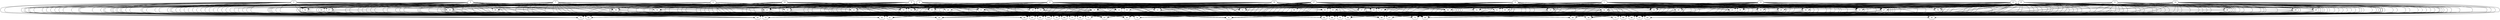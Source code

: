 // DAG automatically generated by daggen at Fri Aug  4 16:35:14 2017
// ./daggen --dot -n 100 --fat 0.8 --regular 0.2 --density 0.8 --jump 4 
digraph G {
  1 [size="40717", alpha="0.03"]
  1 -> 18 [size ="134"]
  1 -> 19 [size ="134"]
  1 -> 20 [size ="134"]
  1 -> 23 [size ="134"]
  1 -> 27 [size ="134"]
  1 -> 27 [size ="134"]
  1 -> 28 [size ="134"]
  1 -> 29 [size ="134"]
  1 -> 30 [size ="134"]
  1 -> 33 [size ="134"]
  1 -> 34 [size ="134"]
  1 -> 35 [size ="134"]
  1 -> 36 [size ="134"]
  1 -> 41 [size ="134"]
  1 -> 42 [size ="134"]
  1 -> 43 [size ="134"]
  1 -> 47 [size ="134"]
  1 -> 50 [size ="134"]
  1 -> 51 [size ="134"]
  1 -> 52 [size ="134"]
  1 -> 55 [size ="134"]
  1 -> 56 [size ="134"]
  1 -> 57 [size ="134"]
  1 -> 58 [size ="134"]
  1 -> 59 [size ="134"]
  1 -> 61 [size ="134"]
  1 -> 62 [size ="134"]
  1 -> 63 [size ="134"]
  1 -> 64 [size ="134"]
  1 -> 65 [size ="134"]
  1 -> 66 [size ="134"]
  1 -> 67 [size ="134"]
  1 -> 68 [size ="134"]
  1 -> 69 [size ="134"]
  1 -> 70 [size ="134"]
  1 -> 71 [size ="134"]
  1 -> 72 [size ="134"]
  1 -> 73 [size ="134"]
  1 -> 74 [size ="134"]
  1 -> 75 [size ="134"]
  1 -> 76 [size ="134"]
  1 -> 77 [size ="134"]
  1 -> 78 [size ="134"]
  1 -> 80 [size ="134"]
  1 -> 81 [size ="134"]
  1 -> 82 [size ="134"]
  1 -> 83 [size ="134"]
  1 -> 84 [size ="134"]
  1 -> 87 [size ="134"]
  1 -> 88 [size ="134"]
  1 -> 89 [size ="134"]
  1 -> 90 [size ="134"]
  1 -> 91 [size ="134"]
  1 -> 94 [size ="134"]
  1 -> 95 [size ="134"]
  1 -> 96 [size ="134"]
  1 -> 98 [size ="134"]
  1 -> 99 [size ="134"]
  1 -> 100 [size ="134"]
  2 [size="368293", alpha="0.20"]
  2 -> 22 [size ="411"]
  2 -> 24 [size ="411"]
  2 -> 33 [size ="411"]
  2 -> 34 [size ="411"]
  2 -> 35 [size ="411"]
  2 -> 41 [size ="411"]
  2 -> 42 [size ="411"]
  2 -> 43 [size ="411"]
  2 -> 50 [size ="411"]
  2 -> 52 [size ="411"]
  2 -> 55 [size ="411"]
  2 -> 56 [size ="411"]
  2 -> 57 [size ="411"]
  2 -> 59 [size ="411"]
  2 -> 62 [size ="411"]
  2 -> 63 [size ="411"]
  2 -> 65 [size ="411"]
  2 -> 66 [size ="411"]
  2 -> 67 [size ="411"]
  2 -> 69 [size ="411"]
  2 -> 70 [size ="411"]
  2 -> 71 [size ="411"]
  2 -> 72 [size ="411"]
  2 -> 73 [size ="411"]
  2 -> 74 [size ="411"]
  2 -> 75 [size ="411"]
  2 -> 77 [size ="411"]
  2 -> 78 [size ="411"]
  2 -> 79 [size ="411"]
  2 -> 80 [size ="411"]
  2 -> 81 [size ="411"]
  2 -> 82 [size ="411"]
  2 -> 83 [size ="411"]
  2 -> 84 [size ="411"]
  2 -> 87 [size ="411"]
  2 -> 88 [size ="411"]
  2 -> 90 [size ="411"]
  2 -> 91 [size ="411"]
  2 -> 94 [size ="411"]
  2 -> 95 [size ="411"]
  2 -> 96 [size ="411"]
  2 -> 98 [size ="411"]
  2 -> 99 [size ="411"]
  2 -> 100 [size ="411"]
  3 [size="47571", alpha="0.08"]
  3 -> 18 [size ="839"]
  3 -> 22 [size ="839"]
  3 -> 24 [size ="839"]
  3 -> 26 [size ="839"]
  3 -> 30 [size ="839"]
  3 -> 31 [size ="839"]
  3 -> 32 [size ="839"]
  3 -> 33 [size ="839"]
  3 -> 36 [size ="839"]
  3 -> 38 [size ="839"]
  3 -> 41 [size ="839"]
  3 -> 45 [size ="839"]
  3 -> 47 [size ="839"]
  3 -> 50 [size ="839"]
  3 -> 55 [size ="839"]
  3 -> 56 [size ="839"]
  3 -> 57 [size ="839"]
  3 -> 62 [size ="839"]
  3 -> 65 [size ="839"]
  3 -> 66 [size ="839"]
  3 -> 67 [size ="839"]
  3 -> 68 [size ="839"]
  3 -> 69 [size ="839"]
  3 -> 70 [size ="839"]
  3 -> 71 [size ="839"]
  3 -> 72 [size ="839"]
  3 -> 73 [size ="839"]
  3 -> 74 [size ="839"]
  3 -> 75 [size ="839"]
  3 -> 77 [size ="839"]
  3 -> 78 [size ="839"]
  3 -> 79 [size ="839"]
  3 -> 80 [size ="839"]
  3 -> 81 [size ="839"]
  3 -> 82 [size ="839"]
  3 -> 83 [size ="839"]
  3 -> 84 [size ="839"]
  3 -> 87 [size ="839"]
  3 -> 88 [size ="839"]
  3 -> 89 [size ="839"]
  3 -> 90 [size ="839"]
  3 -> 91 [size ="839"]
  3 -> 94 [size ="839"]
  3 -> 95 [size ="839"]
  3 -> 97 [size ="839"]
  3 -> 98 [size ="839"]
  3 -> 99 [size ="839"]
  3 -> 100 [size ="839"]
  4 [size="782758", alpha="0.13"]
  4 -> 18 [size ="679"]
  4 -> 20 [size ="679"]
  4 -> 22 [size ="679"]
  4 -> 24 [size ="679"]
  4 -> 27 [size ="679"]
  4 -> 30 [size ="679"]
  4 -> 31 [size ="679"]
  4 -> 33 [size ="679"]
  4 -> 35 [size ="679"]
  4 -> 37 [size ="679"]
  4 -> 39 [size ="679"]
  4 -> 41 [size ="679"]
  4 -> 43 [size ="679"]
  4 -> 44 [size ="679"]
  4 -> 46 [size ="679"]
  4 -> 50 [size ="679"]
  4 -> 55 [size ="679"]
  4 -> 57 [size ="679"]
  4 -> 62 [size ="679"]
  4 -> 64 [size ="679"]
  4 -> 65 [size ="679"]
  4 -> 66 [size ="679"]
  4 -> 67 [size ="679"]
  4 -> 68 [size ="679"]
  4 -> 69 [size ="679"]
  4 -> 70 [size ="679"]
  4 -> 71 [size ="679"]
  4 -> 72 [size ="679"]
  4 -> 73 [size ="679"]
  4 -> 74 [size ="679"]
  4 -> 75 [size ="679"]
  4 -> 77 [size ="679"]
  4 -> 78 [size ="679"]
  4 -> 79 [size ="679"]
  4 -> 80 [size ="679"]
  4 -> 81 [size ="679"]
  4 -> 82 [size ="679"]
  4 -> 83 [size ="679"]
  4 -> 84 [size ="679"]
  4 -> 87 [size ="679"]
  4 -> 88 [size ="679"]
  4 -> 91 [size ="679"]
  4 -> 92 [size ="679"]
  4 -> 94 [size ="679"]
  4 -> 95 [size ="679"]
  4 -> 96 [size ="679"]
  4 -> 98 [size ="679"]
  4 -> 99 [size ="679"]
  4 -> 100 [size ="679"]
  5 [size="321030", alpha="0.13"]
  5 -> 20 [size ="411"]
  5 -> 21 [size ="411"]
  5 -> 22 [size ="411"]
  5 -> 23 [size ="411"]
  5 -> 24 [size ="411"]
  5 -> 31 [size ="411"]
  5 -> 31 [size ="411"]
  5 -> 32 [size ="411"]
  5 -> 33 [size ="411"]
  5 -> 34 [size ="411"]
  5 -> 39 [size ="411"]
  5 -> 41 [size ="411"]
  5 -> 44 [size ="411"]
  5 -> 46 [size ="411"]
  5 -> 47 [size ="411"]
  5 -> 50 [size ="411"]
  5 -> 52 [size ="411"]
  5 -> 55 [size ="411"]
  5 -> 57 [size ="411"]
  5 -> 62 [size ="411"]
  5 -> 63 [size ="411"]
  5 -> 65 [size ="411"]
  5 -> 66 [size ="411"]
  5 -> 67 [size ="411"]
  5 -> 68 [size ="411"]
  5 -> 69 [size ="411"]
  5 -> 70 [size ="411"]
  5 -> 71 [size ="411"]
  5 -> 72 [size ="411"]
  5 -> 73 [size ="411"]
  5 -> 74 [size ="411"]
  5 -> 75 [size ="411"]
  5 -> 77 [size ="411"]
  5 -> 78 [size ="411"]
  5 -> 79 [size ="411"]
  5 -> 80 [size ="411"]
  5 -> 81 [size ="411"]
  5 -> 82 [size ="411"]
  5 -> 83 [size ="411"]
  5 -> 84 [size ="411"]
  5 -> 87 [size ="411"]
  5 -> 88 [size ="411"]
  5 -> 91 [size ="411"]
  5 -> 93 [size ="411"]
  5 -> 94 [size ="411"]
  5 -> 95 [size ="411"]
  5 -> 96 [size ="411"]
  5 -> 98 [size ="411"]
  5 -> 99 [size ="411"]
  5 -> 100 [size ="411"]
  6 [size="503188", alpha="0.02"]
  6 -> 18 [size ="411"]
  6 -> 19 [size ="411"]
  6 -> 21 [size ="411"]
  6 -> 22 [size ="411"]
  6 -> 23 [size ="411"]
  6 -> 31 [size ="411"]
  6 -> 34 [size ="411"]
  6 -> 38 [size ="411"]
  6 -> 39 [size ="411"]
  6 -> 42 [size ="411"]
  6 -> 51 [size ="411"]
  6 -> 54 [size ="411"]
  6 -> 55 [size ="411"]
  6 -> 57 [size ="411"]
  6 -> 59 [size ="411"]
  6 -> 62 [size ="411"]
  6 -> 63 [size ="411"]
  6 -> 65 [size ="411"]
  6 -> 66 [size ="411"]
  6 -> 67 [size ="411"]
  6 -> 68 [size ="411"]
  6 -> 69 [size ="411"]
  6 -> 70 [size ="411"]
  6 -> 71 [size ="411"]
  6 -> 72 [size ="411"]
  6 -> 73 [size ="411"]
  6 -> 74 [size ="411"]
  6 -> 75 [size ="411"]
  6 -> 76 [size ="411"]
  6 -> 77 [size ="411"]
  6 -> 78 [size ="411"]
  6 -> 79 [size ="411"]
  6 -> 80 [size ="411"]
  6 -> 81 [size ="411"]
  6 -> 82 [size ="411"]
  6 -> 83 [size ="411"]
  6 -> 84 [size ="411"]
  6 -> 86 [size ="411"]
  6 -> 87 [size ="411"]
  6 -> 88 [size ="411"]
  6 -> 91 [size ="411"]
  6 -> 92 [size ="411"]
  6 -> 93 [size ="411"]
  6 -> 94 [size ="411"]
  6 -> 94 [size ="411"]
  6 -> 95 [size ="411"]
  6 -> 96 [size ="411"]
  6 -> 98 [size ="411"]
  6 -> 99 [size ="411"]
  6 -> 100 [size ="411"]
  7 [size="104584", alpha="0.09"]
  7 -> 18 [size ="75"]
  7 -> 19 [size ="75"]
  7 -> 20 [size ="75"]
  7 -> 23 [size ="75"]
  7 -> 29 [size ="75"]
  7 -> 30 [size ="75"]
  7 -> 34 [size ="75"]
  7 -> 35 [size ="75"]
  7 -> 39 [size ="75"]
  7 -> 42 [size ="75"]
  7 -> 45 [size ="75"]
  7 -> 46 [size ="75"]
  7 -> 47 [size ="75"]
  7 -> 50 [size ="75"]
  7 -> 51 [size ="75"]
  7 -> 53 [size ="75"]
  7 -> 54 [size ="75"]
  7 -> 55 [size ="75"]
  7 -> 56 [size ="75"]
  7 -> 63 [size ="75"]
  7 -> 64 [size ="75"]
  7 -> 65 [size ="75"]
  7 -> 66 [size ="75"]
  7 -> 67 [size ="75"]
  7 -> 68 [size ="75"]
  7 -> 69 [size ="75"]
  7 -> 70 [size ="75"]
  7 -> 71 [size ="75"]
  7 -> 72 [size ="75"]
  7 -> 73 [size ="75"]
  7 -> 74 [size ="75"]
  7 -> 75 [size ="75"]
  7 -> 77 [size ="75"]
  7 -> 78 [size ="75"]
  7 -> 79 [size ="75"]
  7 -> 80 [size ="75"]
  7 -> 81 [size ="75"]
  7 -> 82 [size ="75"]
  7 -> 83 [size ="75"]
  7 -> 84 [size ="75"]
  7 -> 87 [size ="75"]
  7 -> 88 [size ="75"]
  7 -> 91 [size ="75"]
  7 -> 92 [size ="75"]
  7 -> 93 [size ="75"]
  7 -> 94 [size ="75"]
  7 -> 95 [size ="75"]
  7 -> 96 [size ="75"]
  7 -> 98 [size ="75"]
  7 -> 99 [size ="75"]
  7 -> 100 [size ="75"]
  8 [size="1073742", alpha="0.09"]
  8 -> 19 [size ="839"]
  8 -> 19 [size ="839"]
  8 -> 20 [size ="839"]
  8 -> 21 [size ="839"]
  8 -> 23 [size ="839"]
  8 -> 24 [size ="839"]
  8 -> 31 [size ="839"]
  8 -> 33 [size ="839"]
  8 -> 34 [size ="839"]
  8 -> 35 [size ="839"]
  8 -> 36 [size ="839"]
  8 -> 38 [size ="839"]
  8 -> 41 [size ="839"]
  8 -> 43 [size ="839"]
  8 -> 50 [size ="839"]
  8 -> 51 [size ="839"]
  8 -> 54 [size ="839"]
  8 -> 55 [size ="839"]
  8 -> 56 [size ="839"]
  8 -> 58 [size ="839"]
  8 -> 61 [size ="839"]
  8 -> 63 [size ="839"]
  8 -> 64 [size ="839"]
  8 -> 65 [size ="839"]
  8 -> 66 [size ="839"]
  8 -> 67 [size ="839"]
  8 -> 68 [size ="839"]
  8 -> 69 [size ="839"]
  8 -> 70 [size ="839"]
  8 -> 71 [size ="839"]
  8 -> 72 [size ="839"]
  8 -> 73 [size ="839"]
  8 -> 74 [size ="839"]
  8 -> 75 [size ="839"]
  8 -> 77 [size ="839"]
  8 -> 78 [size ="839"]
  8 -> 79 [size ="839"]
  8 -> 80 [size ="839"]
  8 -> 81 [size ="839"]
  8 -> 82 [size ="839"]
  8 -> 83 [size ="839"]
  8 -> 84 [size ="839"]
  8 -> 85 [size ="839"]
  8 -> 86 [size ="839"]
  8 -> 87 [size ="839"]
  8 -> 88 [size ="839"]
  8 -> 91 [size ="839"]
  8 -> 92 [size ="839"]
  8 -> 94 [size ="839"]
  8 -> 95 [size ="839"]
  8 -> 96 [size ="839"]
  8 -> 98 [size ="839"]
  8 -> 99 [size ="839"]
  8 -> 100 [size ="839"]
  9 [size="281238", alpha="0.17"]
  9 -> 20 [size ="839"]
  9 -> 21 [size ="839"]
  9 -> 22 [size ="839"]
  9 -> 29 [size ="839"]
  9 -> 33 [size ="839"]
  9 -> 34 [size ="839"]
  9 -> 35 [size ="839"]
  9 -> 36 [size ="839"]
  9 -> 37 [size ="839"]
  9 -> 38 [size ="839"]
  9 -> 42 [size ="839"]
  9 -> 43 [size ="839"]
  9 -> 45 [size ="839"]
  9 -> 46 [size ="839"]
  9 -> 51 [size ="839"]
  9 -> 54 [size ="839"]
  9 -> 55 [size ="839"]
  9 -> 56 [size ="839"]
  9 -> 58 [size ="839"]
  9 -> 59 [size ="839"]
  9 -> 62 [size ="839"]
  9 -> 63 [size ="839"]
  9 -> 65 [size ="839"]
  9 -> 65 [size ="839"]
  9 -> 66 [size ="839"]
  9 -> 67 [size ="839"]
  9 -> 69 [size ="839"]
  9 -> 69 [size ="839"]
  9 -> 70 [size ="839"]
  9 -> 71 [size ="839"]
  9 -> 72 [size ="839"]
  9 -> 73 [size ="839"]
  9 -> 74 [size ="839"]
  9 -> 75 [size ="839"]
  9 -> 77 [size ="839"]
  9 -> 78 [size ="839"]
  9 -> 79 [size ="839"]
  9 -> 80 [size ="839"]
  9 -> 81 [size ="839"]
  9 -> 82 [size ="839"]
  9 -> 83 [size ="839"]
  9 -> 84 [size ="839"]
  9 -> 86 [size ="839"]
  9 -> 87 [size ="839"]
  9 -> 87 [size ="839"]
  9 -> 88 [size ="839"]
  9 -> 89 [size ="839"]
  9 -> 91 [size ="839"]
  9 -> 92 [size ="839"]
  9 -> 93 [size ="839"]
  9 -> 94 [size ="839"]
  9 -> 95 [size ="839"]
  9 -> 96 [size ="839"]
  9 -> 98 [size ="839"]
  9 -> 99 [size ="839"]
  9 -> 100 [size ="839"]
  10 [size="210941", alpha="0.18"]
  10 -> 19 [size ="537"]
  10 -> 20 [size ="537"]
  10 -> 21 [size ="537"]
  10 -> 23 [size ="537"]
  10 -> 24 [size ="537"]
  10 -> 30 [size ="537"]
  10 -> 31 [size ="537"]
  10 -> 33 [size ="537"]
  10 -> 34 [size ="537"]
  10 -> 35 [size ="537"]
  10 -> 37 [size ="537"]
  10 -> 40 [size ="537"]
  10 -> 41 [size ="537"]
  10 -> 42 [size ="537"]
  10 -> 43 [size ="537"]
  10 -> 45 [size ="537"]
  10 -> 48 [size ="537"]
  10 -> 50 [size ="537"]
  10 -> 51 [size ="537"]
  10 -> 52 [size ="537"]
  10 -> 55 [size ="537"]
  10 -> 56 [size ="537"]
  10 -> 61 [size ="537"]
  10 -> 62 [size ="537"]
  10 -> 63 [size ="537"]
  10 -> 65 [size ="537"]
  10 -> 66 [size ="537"]
  10 -> 67 [size ="537"]
  10 -> 68 [size ="537"]
  10 -> 69 [size ="537"]
  10 -> 70 [size ="537"]
  10 -> 71 [size ="537"]
  10 -> 72 [size ="537"]
  10 -> 73 [size ="537"]
  10 -> 74 [size ="537"]
  10 -> 75 [size ="537"]
  10 -> 77 [size ="537"]
  10 -> 78 [size ="537"]
  10 -> 79 [size ="537"]
  10 -> 80 [size ="537"]
  10 -> 81 [size ="537"]
  10 -> 82 [size ="537"]
  10 -> 83 [size ="537"]
  10 -> 84 [size ="537"]
  10 -> 87 [size ="537"]
  10 -> 88 [size ="537"]
  10 -> 89 [size ="537"]
  10 -> 91 [size ="537"]
  10 -> 94 [size ="537"]
  10 -> 95 [size ="537"]
  10 -> 96 [size ="537"]
  10 -> 98 [size ="537"]
  10 -> 99 [size ="537"]
  10 -> 100 [size ="537"]
  11 [size="754", alpha="0.17"]
  11 -> 19 [size ="34"]
  11 -> 20 [size ="34"]
  11 -> 23 [size ="34"]
  11 -> 27 [size ="34"]
  11 -> 30 [size ="34"]
  11 -> 33 [size ="34"]
  11 -> 35 [size ="34"]
  11 -> 37 [size ="34"]
  11 -> 38 [size ="34"]
  11 -> 41 [size ="34"]
  11 -> 42 [size ="34"]
  11 -> 45 [size ="34"]
  11 -> 46 [size ="34"]
  11 -> 49 [size ="34"]
  11 -> 52 [size ="34"]
  11 -> 57 [size ="34"]
  11 -> 58 [size ="34"]
  11 -> 62 [size ="34"]
  11 -> 64 [size ="34"]
  11 -> 65 [size ="34"]
  11 -> 66 [size ="34"]
  11 -> 67 [size ="34"]
  11 -> 69 [size ="34"]
  11 -> 70 [size ="34"]
  11 -> 71 [size ="34"]
  11 -> 72 [size ="34"]
  11 -> 73 [size ="34"]
  11 -> 74 [size ="34"]
  11 -> 75 [size ="34"]
  11 -> 77 [size ="34"]
  11 -> 78 [size ="34"]
  11 -> 79 [size ="34"]
  11 -> 80 [size ="34"]
  11 -> 81 [size ="34"]
  11 -> 82 [size ="34"]
  11 -> 83 [size ="34"]
  11 -> 84 [size ="34"]
  11 -> 85 [size ="34"]
  11 -> 87 [size ="34"]
  11 -> 88 [size ="34"]
  11 -> 89 [size ="34"]
  11 -> 91 [size ="34"]
  11 -> 94 [size ="34"]
  11 -> 95 [size ="34"]
  11 -> 96 [size ="34"]
  11 -> 98 [size ="34"]
  11 -> 99 [size ="34"]
  11 -> 100 [size ="34"]
  12 [size="805757", alpha="0.03"]
  12 -> 19 [size ="839"]
  12 -> 20 [size ="839"]
  12 -> 23 [size ="839"]
  12 -> 24 [size ="839"]
  12 -> 27 [size ="839"]
  12 -> 30 [size ="839"]
  12 -> 34 [size ="839"]
  12 -> 36 [size ="839"]
  12 -> 37 [size ="839"]
  12 -> 38 [size ="839"]
  12 -> 41 [size ="839"]
  12 -> 42 [size ="839"]
  12 -> 46 [size ="839"]
  12 -> 48 [size ="839"]
  12 -> 49 [size ="839"]
  12 -> 55 [size ="839"]
  12 -> 58 [size ="839"]
  12 -> 61 [size ="839"]
  12 -> 62 [size ="839"]
  12 -> 65 [size ="839"]
  12 -> 66 [size ="839"]
  12 -> 67 [size ="839"]
  12 -> 69 [size ="839"]
  12 -> 70 [size ="839"]
  12 -> 71 [size ="839"]
  12 -> 73 [size ="839"]
  12 -> 73 [size ="839"]
  12 -> 74 [size ="839"]
  12 -> 75 [size ="839"]
  12 -> 76 [size ="839"]
  12 -> 77 [size ="839"]
  12 -> 78 [size ="839"]
  12 -> 79 [size ="839"]
  12 -> 80 [size ="839"]
  12 -> 81 [size ="839"]
  12 -> 82 [size ="839"]
  12 -> 83 [size ="839"]
  12 -> 84 [size ="839"]
  12 -> 87 [size ="839"]
  12 -> 88 [size ="839"]
  12 -> 89 [size ="839"]
  12 -> 91 [size ="839"]
  12 -> 93 [size ="839"]
  12 -> 94 [size ="839"]
  12 -> 95 [size ="839"]
  12 -> 96 [size ="839"]
  12 -> 98 [size ="839"]
  12 -> 99 [size ="839"]
  12 -> 100 [size ="839"]
  13 [size="34790", alpha="0.19"]
  13 -> 19 [size ="679"]
  13 -> 20 [size ="679"]
  13 -> 22 [size ="679"]
  13 -> 23 [size ="679"]
  13 -> 25 [size ="679"]
  13 -> 26 [size ="679"]
  13 -> 27 [size ="679"]
  13 -> 29 [size ="679"]
  13 -> 30 [size ="679"]
  13 -> 36 [size ="679"]
  13 -> 37 [size ="679"]
  13 -> 42 [size ="679"]
  13 -> 45 [size ="679"]
  13 -> 46 [size ="679"]
  13 -> 48 [size ="679"]
  13 -> 51 [size ="679"]
  13 -> 61 [size ="679"]
  13 -> 65 [size ="679"]
  13 -> 66 [size ="679"]
  13 -> 67 [size ="679"]
  13 -> 68 [size ="679"]
  13 -> 69 [size ="679"]
  13 -> 69 [size ="679"]
  13 -> 70 [size ="679"]
  13 -> 71 [size ="679"]
  13 -> 73 [size ="679"]
  13 -> 74 [size ="679"]
  13 -> 74 [size ="679"]
  13 -> 75 [size ="679"]
  13 -> 76 [size ="679"]
  13 -> 77 [size ="679"]
  13 -> 78 [size ="679"]
  13 -> 79 [size ="679"]
  13 -> 80 [size ="679"]
  13 -> 81 [size ="679"]
  13 -> 82 [size ="679"]
  13 -> 83 [size ="679"]
  13 -> 84 [size ="679"]
  13 -> 86 [size ="679"]
  13 -> 87 [size ="679"]
  13 -> 88 [size ="679"]
  13 -> 91 [size ="679"]
  13 -> 93 [size ="679"]
  13 -> 94 [size ="679"]
  13 -> 95 [size ="679"]
  13 -> 96 [size ="679"]
  13 -> 98 [size ="679"]
  13 -> 99 [size ="679"]
  13 -> 100 [size ="679"]
  14 [size="57933", alpha="0.11"]
  14 -> 19 [size ="134"]
  14 -> 20 [size ="134"]
  14 -> 22 [size ="134"]
  14 -> 23 [size ="134"]
  14 -> 28 [size ="134"]
  14 -> 29 [size ="134"]
  14 -> 30 [size ="134"]
  14 -> 31 [size ="134"]
  14 -> 33 [size ="134"]
  14 -> 35 [size ="134"]
  14 -> 38 [size ="134"]
  14 -> 40 [size ="134"]
  14 -> 41 [size ="134"]
  14 -> 42 [size ="134"]
  14 -> 46 [size ="134"]
  14 -> 49 [size ="134"]
  14 -> 52 [size ="134"]
  14 -> 55 [size ="134"]
  14 -> 57 [size ="134"]
  14 -> 63 [size ="134"]
  14 -> 64 [size ="134"]
  14 -> 65 [size ="134"]
  14 -> 66 [size ="134"]
  14 -> 67 [size ="134"]
  14 -> 69 [size ="134"]
  14 -> 70 [size ="134"]
  14 -> 71 [size ="134"]
  14 -> 73 [size ="134"]
  14 -> 74 [size ="134"]
  14 -> 75 [size ="134"]
  14 -> 76 [size ="134"]
  14 -> 77 [size ="134"]
  14 -> 78 [size ="134"]
  14 -> 79 [size ="134"]
  14 -> 80 [size ="134"]
  14 -> 81 [size ="134"]
  14 -> 82 [size ="134"]
  14 -> 83 [size ="134"]
  14 -> 84 [size ="134"]
  14 -> 86 [size ="134"]
  14 -> 87 [size ="134"]
  14 -> 88 [size ="134"]
  14 -> 91 [size ="134"]
  14 -> 94 [size ="134"]
  14 -> 95 [size ="134"]
  14 -> 96 [size ="134"]
  14 -> 98 [size ="134"]
  14 -> 99 [size ="134"]
  14 -> 100 [size ="134"]
  15 [size="98638", alpha="0.05"]
  15 -> 19 [size ="75"]
  15 -> 20 [size ="75"]
  15 -> 23 [size ="75"]
  15 -> 25 [size ="75"]
  15 -> 27 [size ="75"]
  15 -> 29 [size ="75"]
  15 -> 30 [size ="75"]
  15 -> 31 [size ="75"]
  15 -> 32 [size ="75"]
  15 -> 35 [size ="75"]
  15 -> 36 [size ="75"]
  15 -> 39 [size ="75"]
  15 -> 41 [size ="75"]
  15 -> 42 [size ="75"]
  15 -> 46 [size ="75"]
  15 -> 50 [size ="75"]
  15 -> 53 [size ="75"]
  15 -> 57 [size ="75"]
  15 -> 57 [size ="75"]
  15 -> 63 [size ="75"]
  15 -> 65 [size ="75"]
  15 -> 65 [size ="75"]
  15 -> 66 [size ="75"]
  15 -> 67 [size ="75"]
  15 -> 69 [size ="75"]
  15 -> 70 [size ="75"]
  15 -> 71 [size ="75"]
  15 -> 72 [size ="75"]
  15 -> 73 [size ="75"]
  15 -> 74 [size ="75"]
  15 -> 75 [size ="75"]
  15 -> 77 [size ="75"]
  15 -> 78 [size ="75"]
  15 -> 79 [size ="75"]
  15 -> 80 [size ="75"]
  15 -> 81 [size ="75"]
  15 -> 82 [size ="75"]
  15 -> 83 [size ="75"]
  15 -> 84 [size ="75"]
  15 -> 86 [size ="75"]
  15 -> 87 [size ="75"]
  15 -> 88 [size ="75"]
  15 -> 89 [size ="75"]
  15 -> 90 [size ="75"]
  15 -> 91 [size ="75"]
  15 -> 94 [size ="75"]
  15 -> 95 [size ="75"]
  15 -> 96 [size ="75"]
  15 -> 98 [size ="75"]
  15 -> 99 [size ="75"]
  15 -> 100 [size ="75"]
  16 [size="782758", alpha="0.06"]
  16 -> 19 [size ="679"]
  16 -> 25 [size ="679"]
  16 -> 27 [size ="679"]
  16 -> 29 [size ="679"]
  16 -> 30 [size ="679"]
  16 -> 33 [size ="679"]
  16 -> 34 [size ="679"]
  16 -> 36 [size ="679"]
  16 -> 37 [size ="679"]
  16 -> 41 [size ="679"]
  16 -> 42 [size ="679"]
  16 -> 43 [size ="679"]
  16 -> 45 [size ="679"]
  16 -> 46 [size ="679"]
  16 -> 46 [size ="679"]
  16 -> 50 [size ="679"]
  16 -> 51 [size ="679"]
  16 -> 54 [size ="679"]
  16 -> 55 [size ="679"]
  16 -> 56 [size ="679"]
  16 -> 57 [size ="679"]
  16 -> 61 [size ="679"]
  16 -> 62 [size ="679"]
  16 -> 63 [size ="679"]
  16 -> 64 [size ="679"]
  16 -> 65 [size ="679"]
  16 -> 66 [size ="679"]
  16 -> 67 [size ="679"]
  16 -> 68 [size ="679"]
  16 -> 69 [size ="679"]
  16 -> 70 [size ="679"]
  16 -> 71 [size ="679"]
  16 -> 72 [size ="679"]
  16 -> 73 [size ="679"]
  16 -> 74 [size ="679"]
  16 -> 75 [size ="679"]
  16 -> 77 [size ="679"]
  16 -> 78 [size ="679"]
  16 -> 79 [size ="679"]
  16 -> 80 [size ="679"]
  16 -> 81 [size ="679"]
  16 -> 82 [size ="679"]
  16 -> 83 [size ="679"]
  16 -> 84 [size ="679"]
  16 -> 86 [size ="679"]
  16 -> 87 [size ="679"]
  16 -> 88 [size ="679"]
  16 -> 89 [size ="679"]
  16 -> 90 [size ="679"]
  16 -> 91 [size ="679"]
  16 -> 94 [size ="679"]
  16 -> 95 [size ="679"]
  16 -> 96 [size ="679"]
  16 -> 98 [size ="679"]
  16 -> 99 [size ="679"]
  16 -> 100 [size ="679"]
  17 [size="28991", alpha="0.13"]
  17 -> 18 [size ="75"]
  17 -> 19 [size ="75"]
  17 -> 20 [size ="75"]
  17 -> 22 [size ="75"]
  17 -> 23 [size ="75"]
  17 -> 27 [size ="75"]
  17 -> 32 [size ="75"]
  17 -> 33 [size ="75"]
  17 -> 34 [size ="75"]
  17 -> 35 [size ="75"]
  17 -> 36 [size ="75"]
  17 -> 37 [size ="75"]
  17 -> 43 [size ="75"]
  17 -> 46 [size ="75"]
  17 -> 47 [size ="75"]
  17 -> 49 [size ="75"]
  17 -> 50 [size ="75"]
  17 -> 51 [size ="75"]
  17 -> 52 [size ="75"]
  17 -> 55 [size ="75"]
  17 -> 56 [size ="75"]
  17 -> 57 [size ="75"]
  17 -> 59 [size ="75"]
  17 -> 60 [size ="75"]
  17 -> 62 [size ="75"]
  17 -> 64 [size ="75"]
  17 -> 65 [size ="75"]
  17 -> 66 [size ="75"]
  17 -> 67 [size ="75"]
  17 -> 68 [size ="75"]
  17 -> 69 [size ="75"]
  17 -> 70 [size ="75"]
  17 -> 71 [size ="75"]
  17 -> 72 [size ="75"]
  17 -> 73 [size ="75"]
  17 -> 74 [size ="75"]
  17 -> 75 [size ="75"]
  17 -> 77 [size ="75"]
  17 -> 78 [size ="75"]
  17 -> 80 [size ="75"]
  17 -> 81 [size ="75"]
  17 -> 82 [size ="75"]
  17 -> 83 [size ="75"]
  17 -> 84 [size ="75"]
  17 -> 87 [size ="75"]
  17 -> 87 [size ="75"]
  17 -> 88 [size ="75"]
  17 -> 90 [size ="75"]
  17 -> 90 [size ="75"]
  17 -> 91 [size ="75"]
  17 -> 93 [size ="75"]
  17 -> 94 [size ="75"]
  17 -> 95 [size ="75"]
  17 -> 96 [size ="75"]
  17 -> 98 [size ="75"]
  17 -> 99 [size ="75"]
  17 -> 100 [size ="75"]
  18 [size="736667", alpha="0.09"]
  18 -> 73 [size ="537"]
  18 -> 95 [size ="537"]
  18 -> 99 [size ="537"]
  19 [size="665854", alpha="0.04"]
  19 -> 69 [size ="679"]
  19 -> 73 [size ="679"]
  19 -> 75 [size ="679"]
  19 -> 86 [size ="679"]
  20 [size="429460", alpha="0.15"]
  20 -> 73 [size ="302"]
  20 -> 84 [size ="302"]
  20 -> 89 [size ="302"]
  21 [size="7909", alpha="0.01"]
  21 -> 64 [size ="839"]
  21 -> 81 [size ="839"]
  21 -> 83 [size ="839"]
  21 -> 84 [size ="839"]
  21 -> 86 [size ="839"]
  21 -> 89 [size ="839"]
  22 [size="1621", alpha="0.08"]
  22 -> 81 [size ="75"]
  22 -> 84 [size ="75"]
  22 -> 91 [size ="75"]
  22 -> 94 [size ="75"]
  22 -> 96 [size ="75"]
  23 [size="25337", alpha="0.06"]
  23 -> 67 [size ="839"]
  23 -> 71 [size ="839"]
  23 -> 78 [size ="839"]
  23 -> 88 [size ="839"]
  23 -> 94 [size ="839"]
  23 -> 99 [size ="839"]
  24 [size="12565", alpha="0.03"]
  24 -> 69 [size ="210"]
  24 -> 71 [size ="210"]
  24 -> 74 [size ="210"]
  24 -> 82 [size ="210"]
  24 -> 87 [size ="210"]
  24 -> 88 [size ="210"]
  24 -> 91 [size ="210"]
  24 -> 92 [size ="210"]
  24 -> 94 [size ="210"]
  24 -> 95 [size ="210"]
  25 [size="1348425", alpha="0.14"]
  25 -> 65 [size ="839"]
  25 -> 66 [size ="839"]
  25 -> 71 [size ="839"]
  25 -> 73 [size ="839"]
  25 -> 80 [size ="839"]
  25 -> 88 [size ="839"]
  25 -> 94 [size ="839"]
  25 -> 96 [size ="839"]
  25 -> 99 [size ="839"]
  26 [size="8590", alpha="0.09"]
  26 -> 67 [size ="34"]
  26 -> 77 [size ="34"]
  26 -> 95 [size ="34"]
  26 -> 98 [size ="34"]
  27 [size="8023", alpha="0.20"]
  27 -> 65 [size ="302"]
  27 -> 69 [size ="302"]
  27 -> 75 [size ="302"]
  27 -> 84 [size ="302"]
  27 -> 95 [size ="302"]
  27 -> 96 [size ="302"]
  28 [size="68719", alpha="0.10"]
  28 -> 65 [size ="134"]
  28 -> 67 [size ="134"]
  28 -> 71 [size ="134"]
  28 -> 92 [size ="134"]
  29 [size="782758", alpha="0.19"]
  29 -> 87 [size ="679"]
  29 -> 92 [size ="679"]
  29 -> 94 [size ="679"]
  29 -> 99 [size ="679"]
  30 [size="6664", alpha="0.15"]
  30 -> 83 [size ="537"]
  30 -> 84 [size ="537"]
  30 -> 88 [size ="537"]
  30 -> 96 [size ="537"]
  31 [size="4748", alpha="0.12"]
  31 -> 67 [size ="75"]
  31 -> 75 [size ="75"]
  31 -> 78 [size ="75"]
  31 -> 86 [size ="75"]
  31 -> 87 [size ="75"]
  32 [size="18585", alpha="0.18"]
  32 -> 71 [size ="302"]
  32 -> 73 [size ="302"]
  32 -> 79 [size ="302"]
  32 -> 83 [size ="302"]
  32 -> 92 [size ="302"]
  32 -> 99 [size ="302"]
  33 [size="368293", alpha="0.04"]
  33 -> 70 [size ="411"]
  33 -> 72 [size ="411"]
  33 -> 83 [size ="411"]
  33 -> 84 [size ="411"]
  33 -> 88 [size ="411"]
  33 -> 95 [size ="411"]
  33 -> 96 [size ="411"]
  34 [size="2308", alpha="0.02"]
  34 -> 64 [size ="134"]
  34 -> 66 [size ="134"]
  34 -> 69 [size ="134"]
  34 -> 70 [size ="134"]
  34 -> 89 [size ="134"]
  34 -> 94 [size ="134"]
  34 -> 96 [size ="134"]
  35 [size="7956", alpha="0.16"]
  35 -> 65 [size ="134"]
  35 -> 66 [size ="134"]
  35 -> 71 [size ="134"]
  35 -> 83 [size ="134"]
  35 -> 91 [size ="134"]
  35 -> 94 [size ="134"]
  35 -> 96 [size ="134"]
  36 [size="28991", alpha="0.02"]
  36 -> 71 [size ="75"]
  36 -> 99 [size ="75"]
  37 [size="231928", alpha="0.14"]
  37 -> 66 [size ="302"]
  37 -> 68 [size ="302"]
  37 -> 69 [size ="302"]
  37 -> 73 [size ="302"]
  37 -> 75 [size ="302"]
  37 -> 78 [size ="302"]
  37 -> 93 [size ="302"]
  37 -> 99 [size ="302"]
  38 [size="782758", alpha="0.04"]
  38 -> 65 [size ="679"]
  38 -> 74 [size ="679"]
  38 -> 75 [size ="679"]
  38 -> 92 [size ="679"]
  39 [size="9591", alpha="0.14"]
  39 -> 90 [size ="537"]
  39 -> 92 [size ="537"]
  39 -> 95 [size ="537"]
  39 -> 100 [size ="537"]
  40 [size="279329", alpha="0.18"]
  40 -> 98 [size ="210"]
  41 [size="558135", alpha="0.16"]
  41 -> 82 [size ="411"]
  41 -> 100 [size ="411"]
  42 [size="9998", alpha="0.02"]
  42 -> 65 [size ="302"]
  42 -> 70 [size ="302"]
  42 -> 72 [size ="302"]
  42 -> 80 [size ="302"]
  42 -> 96 [size ="302"]
  42 -> 100 [size ="302"]
  43 [size="7161", alpha="0.06"]
  43 -> 66 [size ="302"]
  43 -> 75 [size ="302"]
  43 -> 91 [size ="302"]
  43 -> 96 [size ="302"]
  44 [size="231928", alpha="0.05"]
  44 -> 65 [size ="302"]
  44 -> 71 [size ="302"]
  44 -> 81 [size ="302"]
  44 -> 89 [size ="302"]
  45 [size="1404691", alpha="0.15"]
  45 -> 67 [size ="839"]
  45 -> 75 [size ="839"]
  45 -> 77 [size ="839"]
  45 -> 98 [size ="839"]
  46 [size="30803", alpha="0.01"]
  46 -> 65 [size ="34"]
  46 -> 69 [size ="34"]
  46 -> 77 [size ="34"]
  46 -> 87 [size ="34"]
  47 [size="8590", alpha="0.08"]
  47 -> 71 [size ="34"]
  47 -> 73 [size ="34"]
  47 -> 77 [size ="34"]
  47 -> 98 [size ="34"]
  47 -> 100 [size ="34"]
  48 [size="8590", alpha="0.05"]
  48 -> 68 [size ="34"]
  48 -> 79 [size ="34"]
  48 -> 82 [size ="34"]
  48 -> 83 [size ="34"]
  48 -> 84 [size ="34"]
  48 -> 97 [size ="34"]
  49 [size="8590", alpha="0.19"]
  49 -> 65 [size ="34"]
  49 -> 70 [size ="34"]
  49 -> 73 [size ="34"]
  49 -> 75 [size ="34"]
  49 -> 94 [size ="34"]
  49 -> 98 [size ="34"]
  50 [size="8590", alpha="0.10"]
  50 -> 85 [size ="34"]
  50 -> 94 [size ="34"]
  50 -> 100 [size ="34"]
  51 [size="875006", alpha="0.15"]
  51 -> 70 [size ="537"]
  52 [size="418518", alpha="0.17"]
  52 -> 68 [size ="302"]
  52 -> 88 [size ="302"]
  52 -> 99 [size ="302"]
  53 [size="1073742", alpha="0.10"]
  53 -> 72 [size ="839"]
  53 -> 82 [size ="839"]
  53 -> 94 [size ="839"]
  53 -> 96 [size ="839"]
  53 -> 97 [size ="839"]
  54 [size="549756", alpha="0.10"]
  54 -> 77 [size ="537"]
  54 -> 78 [size ="537"]
  54 -> 79 [size ="537"]
  54 -> 83 [size ="537"]
  54 -> 84 [size ="537"]
  54 -> 89 [size ="537"]
  55 [size="30489", alpha="0.15"]
  55 -> 71 [size ="679"]
  55 -> 78 [size ="679"]
  55 -> 79 [size ="679"]
  55 -> 80 [size ="679"]
  55 -> 88 [size ="679"]
  55 -> 90 [size ="679"]
  55 -> 98 [size ="679"]
  55 -> 100 [size ="679"]
  56 [size="730303", alpha="0.19"]
  56 -> 66 [size ="839"]
  56 -> 68 [size ="839"]
  56 -> 79 [size ="839"]
  56 -> 83 [size ="839"]
  56 -> 89 [size ="839"]
  57 [size="981457", alpha="0.08"]
  57 -> 88 [size ="839"]
  58 [size="2139", alpha="0.09"]
  58 -> 67 [size ="210"]
  58 -> 69 [size ="210"]
  58 -> 82 [size ="210"]
  58 -> 83 [size ="210"]
  58 -> 88 [size ="210"]
  58 -> 91 [size ="210"]
  59 [size="547798", alpha="0.08"]
  59 -> 66 [size ="679"]
  59 -> 69 [size ="679"]
  59 -> 77 [size ="679"]
  59 -> 86 [size ="679"]
  60 [size="970009", alpha="0.18"]
  60 -> 77 [size ="839"]
  60 -> 91 [size ="839"]
  61 [size="368293", alpha="0.06"]
  61 -> 64 [size ="411"]
  61 -> 77 [size ="411"]
  61 -> 81 [size ="411"]
  61 -> 91 [size ="411"]
  61 -> 100 [size ="411"]
  62 [size="1073742", alpha="0.14"]
  62 -> 66 [size ="839"]
  62 -> 68 [size ="839"]
  62 -> 83 [size ="839"]
  63 [size="490348", alpha="0.01"]
  63 -> 65 [size ="411"]
  63 -> 74 [size ="411"]
  63 -> 82 [size ="411"]
  63 -> 92 [size ="411"]
  63 -> 93 [size ="411"]
  64 [size="978", alpha="0.02"]
  65 [size="30211", alpha="0.18"]
  66 [size="49537", alpha="0.00"]
  67 [size="8376", alpha="0.07"]
  68 [size="186016", alpha="0.09"]
  69 [size="27871", alpha="0.04"]
  70 [size="5260", alpha="0.07"]
  71 [size="368293", alpha="0.14"]
  72 [size="426312", alpha="0.14"]
  73 [size="9606", alpha="0.10"]
  74 [size="9581", alpha="0.07"]
  75 [size="197706", alpha="0.06"]
  76 [size="149830", alpha="0.00"]
  77 [size="549756", alpha="0.09"]
  78 [size="31213", alpha="0.15"]
  79 [size="1293", alpha="0.02"]
  80 [size="1310836", alpha="0.01"]
  81 [size="407728", alpha="0.10"]
  82 [size="19517", alpha="0.09"]
  83 [size="3626", alpha="0.19"]
  84 [size="3200", alpha="0.16"]
  85 [size="213458", alpha="0.03"]
  86 [size="134270", alpha="0.09"]
  87 [size="2701", alpha="0.04"]
  88 [size="231928", alpha="0.09"]
  89 [size="770953", alpha="0.19"]
  90 [size="1378", alpha="0.02"]
  91 [size="16514", alpha="0.10"]
  92 [size="206129", alpha="0.17"]
  93 [size="8590", alpha="0.04"]
  94 [size="549756", alpha="0.04"]
  95 [size="28991", alpha="0.08"]
  96 [size="7671", alpha="0.01"]
  97 [size="1906", alpha="0.11"]
  98 [size="549028", alpha="0.05"]
  99 [size="7895", alpha="0.05"]
  100 [size="549756", alpha="0.07"]
}
